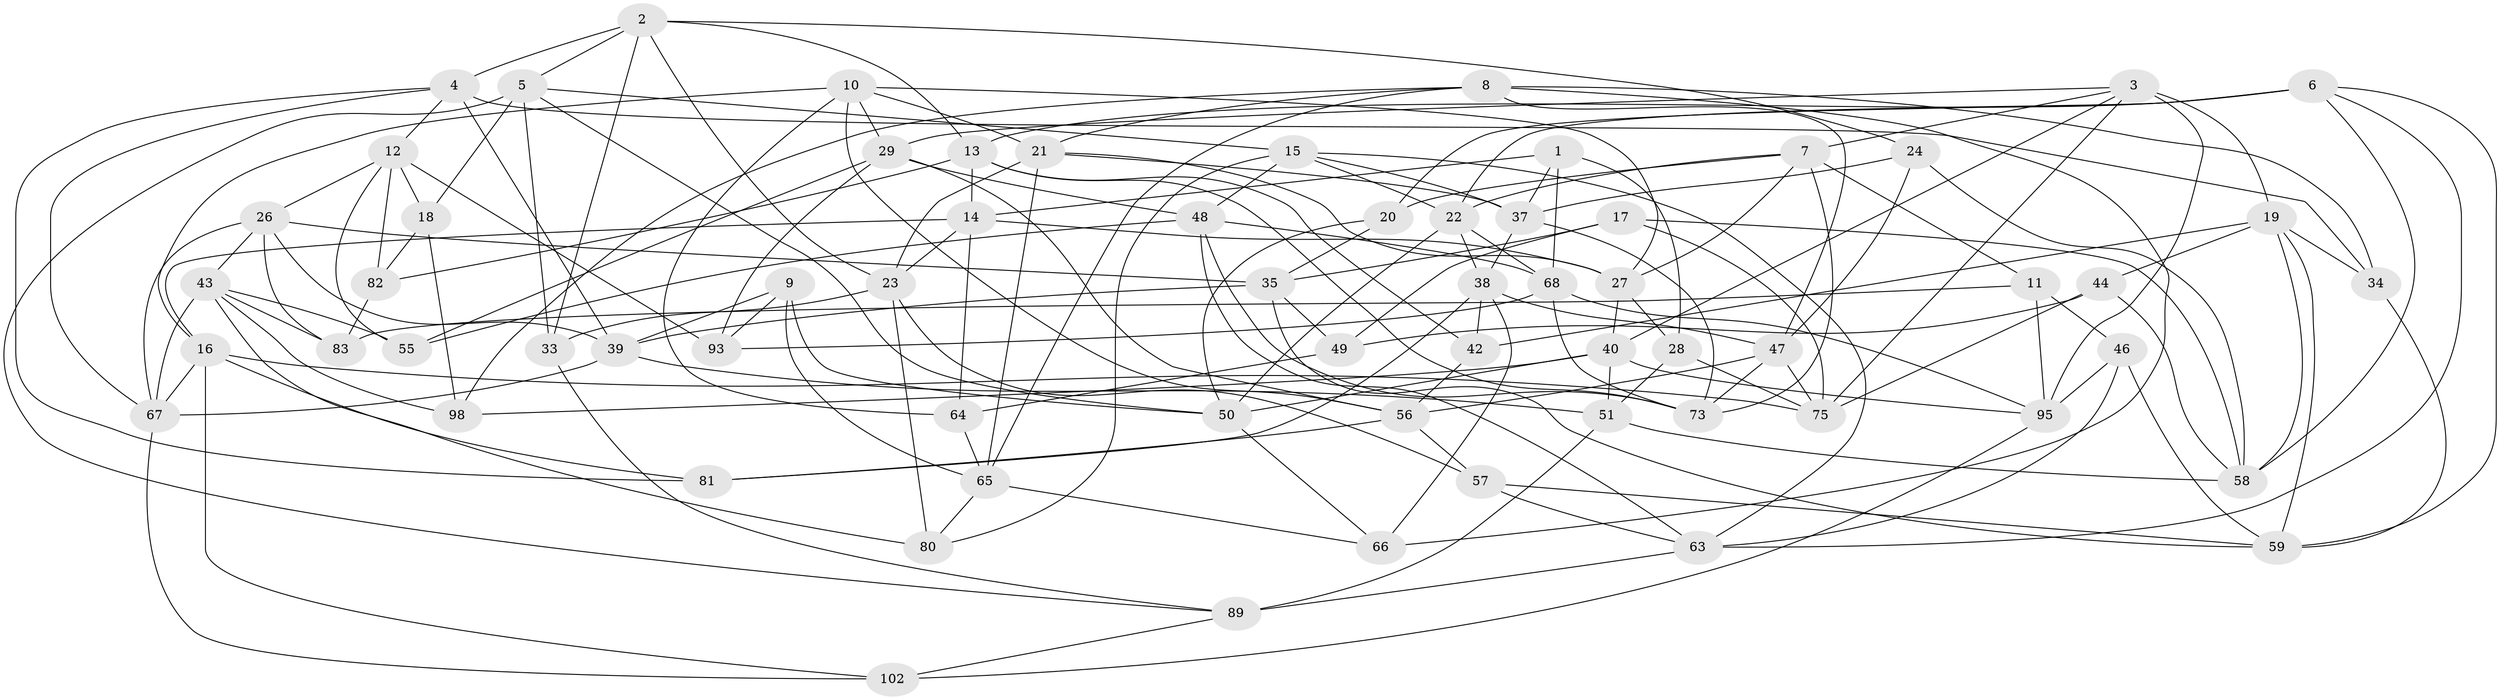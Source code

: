 // Generated by graph-tools (version 1.1) at 2025/24/03/03/25 07:24:29]
// undirected, 66 vertices, 172 edges
graph export_dot {
graph [start="1"]
  node [color=gray90,style=filled];
  1;
  2 [super="+97"];
  3 [super="+41"];
  4 [super="+78"];
  5 [super="+79"];
  6 [super="+52"];
  7 [super="+74"];
  8 [super="+25"];
  9;
  10 [super="+84"];
  11;
  12 [super="+94"];
  13 [super="+106"];
  14 [super="+96"];
  15 [super="+85"];
  16 [super="+32"];
  17;
  18;
  19 [super="+71"];
  20;
  21 [super="+36"];
  22 [super="+91"];
  23 [super="+30"];
  24;
  26 [super="+45"];
  27 [super="+31"];
  28;
  29 [super="+92"];
  33;
  34;
  35 [super="+101"];
  37 [super="+103"];
  38 [super="+60"];
  39 [super="+62"];
  40 [super="+53"];
  42;
  43 [super="+69"];
  44;
  46;
  47 [super="+54"];
  48 [super="+70"];
  49;
  50 [super="+76"];
  51 [super="+86"];
  55;
  56 [super="+104"];
  57;
  58 [super="+61"];
  59 [super="+77"];
  63 [super="+87"];
  64;
  65 [super="+72"];
  66;
  67 [super="+88"];
  68 [super="+90"];
  73 [super="+105"];
  75 [super="+107"];
  80;
  81;
  82;
  83;
  89 [super="+99"];
  93;
  95 [super="+100"];
  98;
  102;
  1 -- 37;
  1 -- 28;
  1 -- 14;
  1 -- 68;
  2 -- 33;
  2 -- 4;
  2 -- 24;
  2 -- 13;
  2 -- 5;
  2 -- 23;
  3 -- 95;
  3 -- 75;
  3 -- 19;
  3 -- 7;
  3 -- 29;
  3 -- 40;
  4 -- 81;
  4 -- 39;
  4 -- 34;
  4 -- 67;
  4 -- 12;
  5 -- 33;
  5 -- 50;
  5 -- 18;
  5 -- 15;
  5 -- 89;
  6 -- 59;
  6 -- 13;
  6 -- 22;
  6 -- 58;
  6 -- 20;
  6 -- 63;
  7 -- 11;
  7 -- 20;
  7 -- 27;
  7 -- 73;
  7 -- 22;
  8 -- 98;
  8 -- 47;
  8 -- 21;
  8 -- 65;
  8 -- 34;
  8 -- 66;
  9 -- 93;
  9 -- 39;
  9 -- 50;
  9 -- 65;
  10 -- 64;
  10 -- 21;
  10 -- 27;
  10 -- 56;
  10 -- 16;
  10 -- 29;
  11 -- 83;
  11 -- 46;
  11 -- 95;
  12 -- 18;
  12 -- 93;
  12 -- 55;
  12 -- 82;
  12 -- 26;
  13 -- 42;
  13 -- 82;
  13 -- 14;
  13 -- 73;
  14 -- 64;
  14 -- 27;
  14 -- 16;
  14 -- 23;
  15 -- 37;
  15 -- 48;
  15 -- 80;
  15 -- 22;
  15 -- 63;
  16 -- 81;
  16 -- 75;
  16 -- 67;
  16 -- 102;
  17 -- 58;
  17 -- 49;
  17 -- 35;
  17 -- 75;
  18 -- 82;
  18 -- 98;
  19 -- 34;
  19 -- 58;
  19 -- 59;
  19 -- 42;
  19 -- 44;
  20 -- 50;
  20 -- 35;
  21 -- 27;
  21 -- 65;
  21 -- 23;
  21 -- 37;
  22 -- 50;
  22 -- 68;
  22 -- 38;
  23 -- 57;
  23 -- 80;
  23 -- 33;
  24 -- 47;
  24 -- 58;
  24 -- 37;
  26 -- 43;
  26 -- 83;
  26 -- 67;
  26 -- 35;
  26 -- 39;
  27 -- 28;
  27 -- 40;
  28 -- 51;
  28 -- 75;
  29 -- 93;
  29 -- 48;
  29 -- 56;
  29 -- 55;
  33 -- 89;
  34 -- 59;
  35 -- 39;
  35 -- 49;
  35 -- 59;
  37 -- 73;
  37 -- 38;
  38 -- 42;
  38 -- 47;
  38 -- 81;
  38 -- 66;
  39 -- 67;
  39 -- 51;
  40 -- 51;
  40 -- 95;
  40 -- 50;
  40 -- 98;
  42 -- 56;
  43 -- 98;
  43 -- 67;
  43 -- 80;
  43 -- 83;
  43 -- 55;
  44 -- 49;
  44 -- 75;
  44 -- 58;
  46 -- 95;
  46 -- 59;
  46 -- 63;
  47 -- 56;
  47 -- 73;
  47 -- 75;
  48 -- 68;
  48 -- 55;
  48 -- 63;
  48 -- 73;
  49 -- 64;
  50 -- 66;
  51 -- 58;
  51 -- 89 [weight=2];
  56 -- 57;
  56 -- 81;
  57 -- 59;
  57 -- 63;
  63 -- 89;
  64 -- 65;
  65 -- 80;
  65 -- 66;
  67 -- 102;
  68 -- 73;
  68 -- 93;
  68 -- 95;
  82 -- 83;
  89 -- 102;
  95 -- 102;
}
